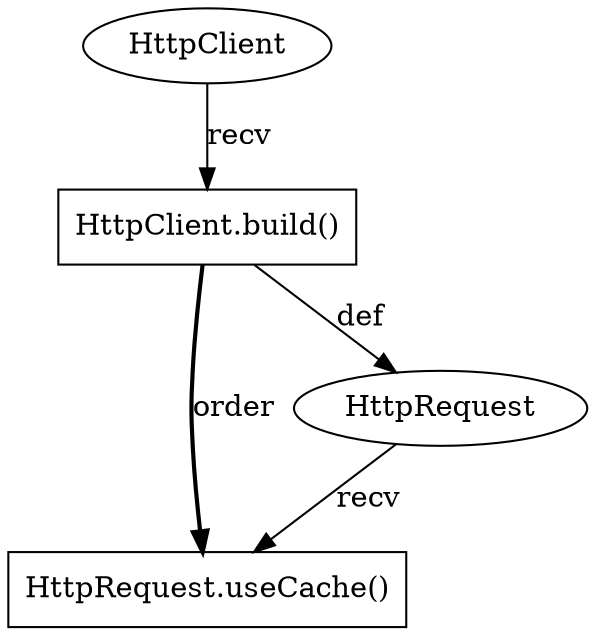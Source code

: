 digraph "AUG" {

  1 [ label="HttpRequest.useCache()" shape="box" ];
  2 [ label="HttpRequest" shape="ellipse" ];
  3 [ label="HttpClient.build()" shape="box" ];
  4 [ label="HttpClient" shape="ellipse" ];
  2 -> 1 [ label="recv" style="solid" ];
  3 -> 1 [ label="order" style="bold" ];
  3 -> 2 [ label="def" style="solid" ];
  4 -> 3 [ label="recv" style="solid" ];
}
